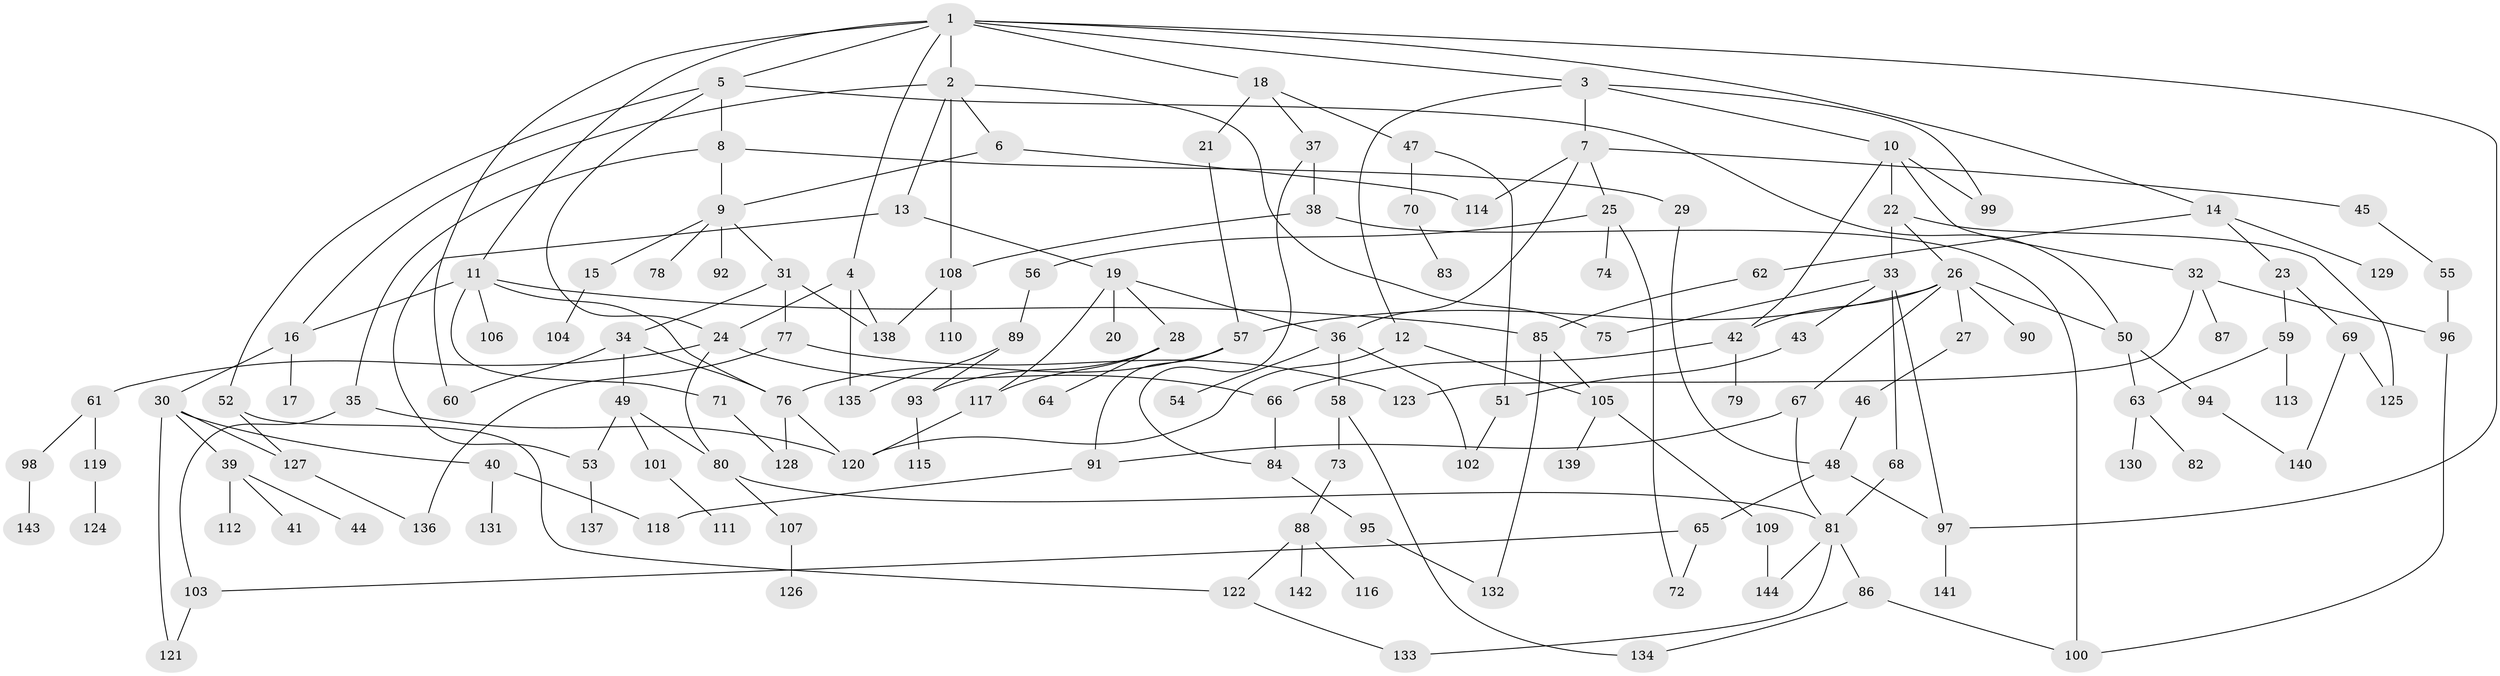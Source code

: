 // coarse degree distribution, {9: 0.009900990099009901, 6: 0.04950495049504951, 4: 0.16831683168316833, 5: 0.06930693069306931, 3: 0.31683168316831684, 2: 0.22772277227722773, 7: 0.009900990099009901, 1: 0.1485148514851485}
// Generated by graph-tools (version 1.1) at 2025/48/03/04/25 22:48:50]
// undirected, 144 vertices, 198 edges
graph export_dot {
  node [color=gray90,style=filled];
  1;
  2;
  3;
  4;
  5;
  6;
  7;
  8;
  9;
  10;
  11;
  12;
  13;
  14;
  15;
  16;
  17;
  18;
  19;
  20;
  21;
  22;
  23;
  24;
  25;
  26;
  27;
  28;
  29;
  30;
  31;
  32;
  33;
  34;
  35;
  36;
  37;
  38;
  39;
  40;
  41;
  42;
  43;
  44;
  45;
  46;
  47;
  48;
  49;
  50;
  51;
  52;
  53;
  54;
  55;
  56;
  57;
  58;
  59;
  60;
  61;
  62;
  63;
  64;
  65;
  66;
  67;
  68;
  69;
  70;
  71;
  72;
  73;
  74;
  75;
  76;
  77;
  78;
  79;
  80;
  81;
  82;
  83;
  84;
  85;
  86;
  87;
  88;
  89;
  90;
  91;
  92;
  93;
  94;
  95;
  96;
  97;
  98;
  99;
  100;
  101;
  102;
  103;
  104;
  105;
  106;
  107;
  108;
  109;
  110;
  111;
  112;
  113;
  114;
  115;
  116;
  117;
  118;
  119;
  120;
  121;
  122;
  123;
  124;
  125;
  126;
  127;
  128;
  129;
  130;
  131;
  132;
  133;
  134;
  135;
  136;
  137;
  138;
  139;
  140;
  141;
  142;
  143;
  144;
  1 -- 2;
  1 -- 3;
  1 -- 4;
  1 -- 5;
  1 -- 11;
  1 -- 14;
  1 -- 18;
  1 -- 97;
  1 -- 60;
  2 -- 6;
  2 -- 13;
  2 -- 16;
  2 -- 108;
  2 -- 75;
  3 -- 7;
  3 -- 10;
  3 -- 12;
  3 -- 99;
  4 -- 135;
  4 -- 138;
  4 -- 24;
  5 -- 8;
  5 -- 24;
  5 -- 52;
  5 -- 50;
  6 -- 9;
  6 -- 114;
  7 -- 25;
  7 -- 36;
  7 -- 45;
  7 -- 114;
  8 -- 29;
  8 -- 35;
  8 -- 9;
  9 -- 15;
  9 -- 31;
  9 -- 78;
  9 -- 92;
  10 -- 22;
  10 -- 32;
  10 -- 99;
  10 -- 42;
  11 -- 71;
  11 -- 76;
  11 -- 106;
  11 -- 16;
  11 -- 85;
  12 -- 120;
  12 -- 105;
  13 -- 19;
  13 -- 53;
  14 -- 23;
  14 -- 62;
  14 -- 129;
  15 -- 104;
  16 -- 17;
  16 -- 30;
  18 -- 21;
  18 -- 37;
  18 -- 47;
  19 -- 20;
  19 -- 28;
  19 -- 117;
  19 -- 36;
  21 -- 57;
  22 -- 26;
  22 -- 33;
  22 -- 125;
  23 -- 59;
  23 -- 69;
  24 -- 61;
  24 -- 80;
  24 -- 66;
  25 -- 56;
  25 -- 74;
  25 -- 72;
  26 -- 27;
  26 -- 42;
  26 -- 50;
  26 -- 67;
  26 -- 90;
  26 -- 57;
  27 -- 46;
  28 -- 64;
  28 -- 93;
  28 -- 117;
  29 -- 48;
  30 -- 39;
  30 -- 40;
  30 -- 121;
  30 -- 127;
  31 -- 34;
  31 -- 77;
  31 -- 138;
  32 -- 87;
  32 -- 96;
  32 -- 123;
  33 -- 43;
  33 -- 68;
  33 -- 75;
  33 -- 97;
  34 -- 49;
  34 -- 60;
  34 -- 76;
  35 -- 103;
  35 -- 120;
  36 -- 54;
  36 -- 58;
  36 -- 102;
  37 -- 38;
  37 -- 84;
  38 -- 108;
  38 -- 100;
  39 -- 41;
  39 -- 44;
  39 -- 112;
  40 -- 118;
  40 -- 131;
  42 -- 66;
  42 -- 79;
  43 -- 51;
  45 -- 55;
  46 -- 48;
  47 -- 51;
  47 -- 70;
  48 -- 65;
  48 -- 97;
  49 -- 53;
  49 -- 80;
  49 -- 101;
  50 -- 94;
  50 -- 63;
  51 -- 102;
  52 -- 122;
  52 -- 127;
  53 -- 137;
  55 -- 96;
  56 -- 89;
  57 -- 91;
  57 -- 76;
  58 -- 73;
  58 -- 134;
  59 -- 63;
  59 -- 113;
  61 -- 98;
  61 -- 119;
  62 -- 85;
  63 -- 82;
  63 -- 130;
  65 -- 72;
  65 -- 103;
  66 -- 84;
  67 -- 81;
  67 -- 91;
  68 -- 81;
  69 -- 140;
  69 -- 125;
  70 -- 83;
  71 -- 128;
  73 -- 88;
  76 -- 120;
  76 -- 128;
  77 -- 123;
  77 -- 136;
  80 -- 107;
  80 -- 81;
  81 -- 86;
  81 -- 133;
  81 -- 144;
  84 -- 95;
  85 -- 105;
  85 -- 132;
  86 -- 100;
  86 -- 134;
  88 -- 116;
  88 -- 142;
  88 -- 122;
  89 -- 93;
  89 -- 135;
  91 -- 118;
  93 -- 115;
  94 -- 140;
  95 -- 132;
  96 -- 100;
  97 -- 141;
  98 -- 143;
  101 -- 111;
  103 -- 121;
  105 -- 109;
  105 -- 139;
  107 -- 126;
  108 -- 110;
  108 -- 138;
  109 -- 144;
  117 -- 120;
  119 -- 124;
  122 -- 133;
  127 -- 136;
}
